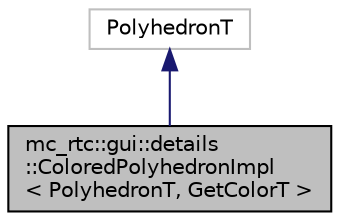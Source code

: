 digraph "mc_rtc::gui::details::ColoredPolyhedronImpl&lt; PolyhedronT, GetColorT &gt;"
{
 // INTERACTIVE_SVG=YES
  edge [fontname="Helvetica",fontsize="10",labelfontname="Helvetica",labelfontsize="10"];
  node [fontname="Helvetica",fontsize="10",shape=record];
  Node0 [label="mc_rtc::gui::details\l::ColoredPolyhedronImpl\l\< PolyhedronT, GetColorT \>",height=0.2,width=0.4,color="black", fillcolor="grey75", style="filled", fontcolor="black"];
  Node1 -> Node0 [dir="back",color="midnightblue",fontsize="10",style="solid",fontname="Helvetica"];
  Node1 [label="PolyhedronT",height=0.2,width=0.4,color="grey75", fillcolor="white", style="filled"];
}
